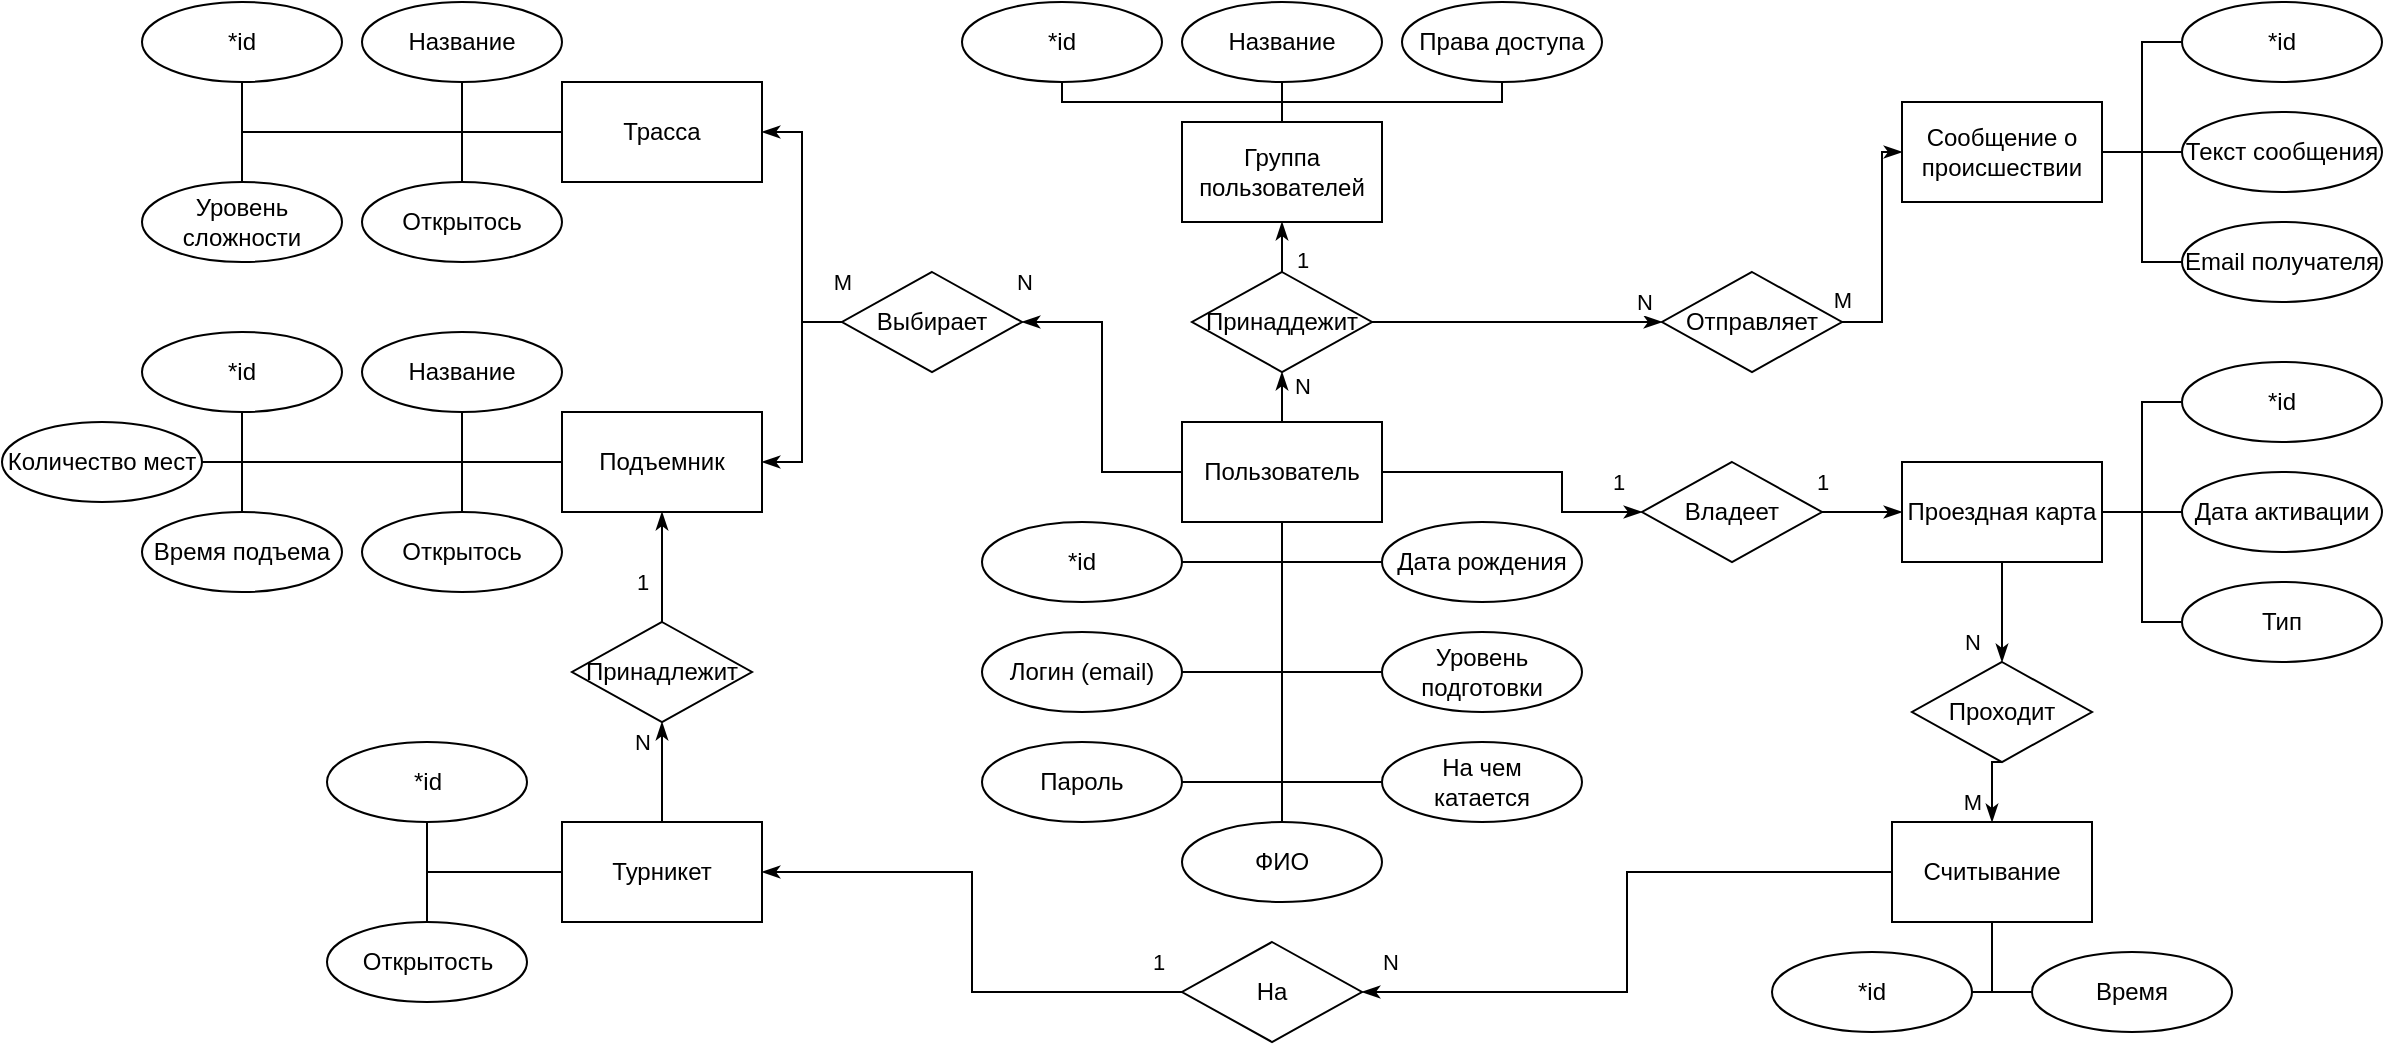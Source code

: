 <mxfile version="16.5.1" type="device"><diagram id="PESHJk0Tjmy3aJfwZxua" name="unauthorized"><mxGraphModel dx="1547" dy="880" grid="1" gridSize="10" guides="1" tooltips="1" connect="1" arrows="1" fold="1" page="1" pageScale="1" pageWidth="827" pageHeight="1169" math="0" shadow="0"><root><mxCell id="0"/><mxCell id="1" parent="0"/><mxCell id="9ehG-B5BbBiPpwgUqI0O-45" style="edgeStyle=orthogonalEdgeStyle;rounded=0;orthogonalLoop=1;jettySize=auto;html=1;entryX=0;entryY=0.5;entryDx=0;entryDy=0;endArrow=none;endFill=0;" edge="1" parent="1" source="9ehG-B5BbBiPpwgUqI0O-1" target="9ehG-B5BbBiPpwgUqI0O-16"><mxGeometry relative="1" as="geometry"/></mxCell><mxCell id="9ehG-B5BbBiPpwgUqI0O-111" style="edgeStyle=orthogonalEdgeStyle;rounded=0;orthogonalLoop=1;jettySize=auto;html=1;entryX=0.5;entryY=0;entryDx=0;entryDy=0;startArrow=none;startFill=0;endArrow=classicThin;endFill=1;" edge="1" parent="1" source="9ehG-B5BbBiPpwgUqI0O-1" target="9ehG-B5BbBiPpwgUqI0O-12"><mxGeometry relative="1" as="geometry"/></mxCell><mxCell id="9ehG-B5BbBiPpwgUqI0O-112" value="N" style="edgeLabel;html=1;align=center;verticalAlign=middle;resizable=0;points=[];" vertex="1" connectable="0" parent="9ehG-B5BbBiPpwgUqI0O-111"><mxGeometry x="-0.8" y="2" relative="1" as="geometry"><mxPoint x="-17" y="35" as="offset"/></mxGeometry></mxCell><mxCell id="9ehG-B5BbBiPpwgUqI0O-1" value="Проездная карта" style="rounded=0;whiteSpace=wrap;html=1;" vertex="1" parent="1"><mxGeometry x="670" y="300" width="100" height="50" as="geometry"/></mxCell><mxCell id="9ehG-B5BbBiPpwgUqI0O-32" style="edgeStyle=orthogonalEdgeStyle;rounded=0;orthogonalLoop=1;jettySize=auto;html=1;entryX=0.5;entryY=0;entryDx=0;entryDy=0;endArrow=none;endFill=0;" edge="1" parent="1" source="9ehG-B5BbBiPpwgUqI0O-2" target="9ehG-B5BbBiPpwgUqI0O-27"><mxGeometry relative="1" as="geometry"/></mxCell><mxCell id="9ehG-B5BbBiPpwgUqI0O-93" style="edgeStyle=orthogonalEdgeStyle;rounded=0;orthogonalLoop=1;jettySize=auto;html=1;entryX=0.5;entryY=1;entryDx=0;entryDy=0;endArrow=classicThin;endFill=1;" edge="1" parent="1" source="9ehG-B5BbBiPpwgUqI0O-2" target="9ehG-B5BbBiPpwgUqI0O-19"><mxGeometry relative="1" as="geometry"/></mxCell><mxCell id="9ehG-B5BbBiPpwgUqI0O-94" value="N" style="edgeLabel;html=1;align=center;verticalAlign=middle;resizable=0;points=[];" vertex="1" connectable="0" parent="9ehG-B5BbBiPpwgUqI0O-93"><mxGeometry x="0.758" relative="1" as="geometry"><mxPoint x="10" as="offset"/></mxGeometry></mxCell><mxCell id="9ehG-B5BbBiPpwgUqI0O-101" style="edgeStyle=orthogonalEdgeStyle;rounded=0;orthogonalLoop=1;jettySize=auto;html=1;entryX=0;entryY=0.5;entryDx=0;entryDy=0;endArrow=classicThin;endFill=1;" edge="1" parent="1" source="9ehG-B5BbBiPpwgUqI0O-2" target="9ehG-B5BbBiPpwgUqI0O-7"><mxGeometry relative="1" as="geometry"><Array as="points"><mxPoint x="500" y="305"/><mxPoint x="500" y="325"/></Array></mxGeometry></mxCell><mxCell id="9ehG-B5BbBiPpwgUqI0O-102" value="1" style="edgeLabel;html=1;align=center;verticalAlign=middle;resizable=0;points=[];" vertex="1" connectable="0" parent="9ehG-B5BbBiPpwgUqI0O-101"><mxGeometry x="0.836" y="-1" relative="1" as="geometry"><mxPoint y="-16" as="offset"/></mxGeometry></mxCell><mxCell id="9ehG-B5BbBiPpwgUqI0O-104" value="N" style="edgeStyle=orthogonalEdgeStyle;rounded=0;orthogonalLoop=1;jettySize=auto;html=1;exitX=0;exitY=0.5;exitDx=0;exitDy=0;entryX=1;entryY=0.5;entryDx=0;entryDy=0;endArrow=classicThin;endFill=1;" edge="1" parent="1" source="9ehG-B5BbBiPpwgUqI0O-2" target="9ehG-B5BbBiPpwgUqI0O-8"><mxGeometry x="1" y="-20" relative="1" as="geometry"><mxPoint x="1" as="offset"/></mxGeometry></mxCell><mxCell id="9ehG-B5BbBiPpwgUqI0O-2" value="Пользователь" style="rounded=0;whiteSpace=wrap;html=1;" vertex="1" parent="1"><mxGeometry x="310" y="280" width="100" height="50" as="geometry"/></mxCell><mxCell id="9ehG-B5BbBiPpwgUqI0O-64" style="edgeStyle=orthogonalEdgeStyle;rounded=0;orthogonalLoop=1;jettySize=auto;html=1;exitX=0;exitY=0.5;exitDx=0;exitDy=0;entryX=0.5;entryY=1;entryDx=0;entryDy=0;endArrow=none;endFill=0;" edge="1" parent="1" source="9ehG-B5BbBiPpwgUqI0O-3" target="9ehG-B5BbBiPpwgUqI0O-59"><mxGeometry relative="1" as="geometry"/></mxCell><mxCell id="9ehG-B5BbBiPpwgUqI0O-3" value="Трасса" style="rounded=0;whiteSpace=wrap;html=1;" vertex="1" parent="1"><mxGeometry y="110" width="100" height="50" as="geometry"/></mxCell><mxCell id="9ehG-B5BbBiPpwgUqI0O-79" style="edgeStyle=orthogonalEdgeStyle;rounded=0;orthogonalLoop=1;jettySize=auto;html=1;exitX=0;exitY=0.5;exitDx=0;exitDy=0;entryX=1;entryY=0.5;entryDx=0;entryDy=0;endArrow=none;endFill=0;" edge="1" parent="1"><mxGeometry relative="1" as="geometry"><mxPoint x="20" y="300" as="sourcePoint"/><mxPoint x="-220.0" y="300" as="targetPoint"/></mxGeometry></mxCell><mxCell id="9ehG-B5BbBiPpwgUqI0O-4" value="Подъемник" style="rounded=0;whiteSpace=wrap;html=1;" vertex="1" parent="1"><mxGeometry y="275" width="100" height="50" as="geometry"/></mxCell><mxCell id="9ehG-B5BbBiPpwgUqI0O-108" style="edgeStyle=orthogonalEdgeStyle;rounded=0;orthogonalLoop=1;jettySize=auto;html=1;entryX=0.5;entryY=1;entryDx=0;entryDy=0;startArrow=none;startFill=0;endArrow=none;endFill=0;" edge="1" parent="1" source="9ehG-B5BbBiPpwgUqI0O-5" target="9ehG-B5BbBiPpwgUqI0O-88"><mxGeometry relative="1" as="geometry"/></mxCell><mxCell id="9ehG-B5BbBiPpwgUqI0O-118" value="M" style="edgeStyle=orthogonalEdgeStyle;rounded=0;orthogonalLoop=1;jettySize=auto;html=1;entryX=0.5;entryY=1;entryDx=0;entryDy=0;startArrow=none;startFill=0;endArrow=classicThin;endFill=1;" edge="1" parent="1" source="9ehG-B5BbBiPpwgUqI0O-5" target="9ehG-B5BbBiPpwgUqI0O-11"><mxGeometry x="1" y="28" relative="1" as="geometry"><mxPoint x="8" y="-19" as="offset"/></mxGeometry></mxCell><mxCell id="9ehG-B5BbBiPpwgUqI0O-119" value="N" style="edgeLabel;html=1;align=center;verticalAlign=middle;resizable=0;points=[];" vertex="1" connectable="0" parent="9ehG-B5BbBiPpwgUqI0O-118"><mxGeometry x="0.141" y="2" relative="1" as="geometry"><mxPoint x="-8" y="-12" as="offset"/></mxGeometry></mxCell><mxCell id="9ehG-B5BbBiPpwgUqI0O-5" value="Турникет" style="rounded=0;whiteSpace=wrap;html=1;" vertex="1" parent="1"><mxGeometry y="480" width="100" height="50" as="geometry"/></mxCell><mxCell id="9ehG-B5BbBiPpwgUqI0O-84" style="edgeStyle=orthogonalEdgeStyle;rounded=0;orthogonalLoop=1;jettySize=auto;html=1;entryX=0;entryY=0.5;entryDx=0;entryDy=0;endArrow=none;endFill=0;" edge="1" parent="1" source="9ehG-B5BbBiPpwgUqI0O-6" target="9ehG-B5BbBiPpwgUqI0O-82"><mxGeometry relative="1" as="geometry"/></mxCell><mxCell id="9ehG-B5BbBiPpwgUqI0O-115" style="edgeStyle=orthogonalEdgeStyle;rounded=0;orthogonalLoop=1;jettySize=auto;html=1;entryX=1;entryY=0.5;entryDx=0;entryDy=0;startArrow=none;startFill=0;endArrow=classicThin;endFill=1;" edge="1" parent="1" source="9ehG-B5BbBiPpwgUqI0O-6" target="9ehG-B5BbBiPpwgUqI0O-13"><mxGeometry relative="1" as="geometry"/></mxCell><mxCell id="9ehG-B5BbBiPpwgUqI0O-116" value="N" style="edgeLabel;html=1;align=center;verticalAlign=middle;resizable=0;points=[];" vertex="1" connectable="0" parent="9ehG-B5BbBiPpwgUqI0O-115"><mxGeometry x="0.862" y="-1" relative="1" as="geometry"><mxPoint x="-9" y="-14" as="offset"/></mxGeometry></mxCell><mxCell id="9ehG-B5BbBiPpwgUqI0O-6" value="Считывание" style="rounded=0;whiteSpace=wrap;html=1;" vertex="1" parent="1"><mxGeometry x="665" y="480" width="100" height="50" as="geometry"/></mxCell><mxCell id="9ehG-B5BbBiPpwgUqI0O-103" value="1" style="edgeStyle=orthogonalEdgeStyle;rounded=0;orthogonalLoop=1;jettySize=auto;html=1;entryX=0;entryY=0.5;entryDx=0;entryDy=0;endArrow=classicThin;endFill=1;" edge="1" parent="1" source="9ehG-B5BbBiPpwgUqI0O-7" target="9ehG-B5BbBiPpwgUqI0O-1"><mxGeometry x="-1" y="15" relative="1" as="geometry"><mxPoint as="offset"/></mxGeometry></mxCell><mxCell id="9ehG-B5BbBiPpwgUqI0O-7" value="Владеет" style="rhombus;whiteSpace=wrap;html=1;" vertex="1" parent="1"><mxGeometry x="540" y="300" width="90" height="50" as="geometry"/></mxCell><mxCell id="9ehG-B5BbBiPpwgUqI0O-105" value="M" style="edgeStyle=orthogonalEdgeStyle;rounded=0;orthogonalLoop=1;jettySize=auto;html=1;exitX=0;exitY=0.5;exitDx=0;exitDy=0;entryX=1;entryY=0.5;entryDx=0;entryDy=0;endArrow=classicThin;endFill=1;" edge="1" parent="1" source="9ehG-B5BbBiPpwgUqI0O-8" target="9ehG-B5BbBiPpwgUqI0O-3"><mxGeometry x="-0.407" y="-20" relative="1" as="geometry"><mxPoint as="offset"/></mxGeometry></mxCell><mxCell id="9ehG-B5BbBiPpwgUqI0O-106" style="edgeStyle=orthogonalEdgeStyle;rounded=0;orthogonalLoop=1;jettySize=auto;html=1;entryX=1;entryY=0.5;entryDx=0;entryDy=0;endArrow=classicThin;endFill=1;" edge="1" parent="1" source="9ehG-B5BbBiPpwgUqI0O-8" target="9ehG-B5BbBiPpwgUqI0O-4"><mxGeometry relative="1" as="geometry"/></mxCell><mxCell id="9ehG-B5BbBiPpwgUqI0O-8" value="Выбирает" style="rhombus;whiteSpace=wrap;html=1;" vertex="1" parent="1"><mxGeometry x="140" y="205" width="90" height="50" as="geometry"/></mxCell><mxCell id="9ehG-B5BbBiPpwgUqI0O-56" style="edgeStyle=orthogonalEdgeStyle;rounded=0;orthogonalLoop=1;jettySize=auto;html=1;endArrow=none;endFill=0;" edge="1" parent="1" source="9ehG-B5BbBiPpwgUqI0O-9"><mxGeometry relative="1" as="geometry"><mxPoint x="790" y="145" as="targetPoint"/></mxGeometry></mxCell><mxCell id="9ehG-B5BbBiPpwgUqI0O-9" value="Сообщение о происшествии" style="rounded=0;whiteSpace=wrap;html=1;" vertex="1" parent="1"><mxGeometry x="670" y="120" width="100" height="50" as="geometry"/></mxCell><mxCell id="9ehG-B5BbBiPpwgUqI0O-99" style="edgeStyle=orthogonalEdgeStyle;rounded=0;orthogonalLoop=1;jettySize=auto;html=1;entryX=0;entryY=0.5;entryDx=0;entryDy=0;endArrow=classicThin;endFill=1;" edge="1" parent="1" source="9ehG-B5BbBiPpwgUqI0O-10" target="9ehG-B5BbBiPpwgUqI0O-9"><mxGeometry relative="1" as="geometry"><Array as="points"><mxPoint x="660" y="230"/><mxPoint x="660" y="145"/></Array></mxGeometry></mxCell><mxCell id="9ehG-B5BbBiPpwgUqI0O-100" value="M" style="edgeLabel;html=1;align=center;verticalAlign=middle;resizable=0;points=[];" vertex="1" connectable="0" parent="9ehG-B5BbBiPpwgUqI0O-99"><mxGeometry x="0.446" y="-2" relative="1" as="geometry"><mxPoint x="-22" y="52" as="offset"/></mxGeometry></mxCell><mxCell id="9ehG-B5BbBiPpwgUqI0O-10" value="Отправляет" style="rhombus;whiteSpace=wrap;html=1;" vertex="1" parent="1"><mxGeometry x="550" y="205" width="90" height="50" as="geometry"/></mxCell><mxCell id="9ehG-B5BbBiPpwgUqI0O-120" value="1" style="edgeStyle=orthogonalEdgeStyle;rounded=0;orthogonalLoop=1;jettySize=auto;html=1;exitX=0.5;exitY=0;exitDx=0;exitDy=0;entryX=0.5;entryY=1;entryDx=0;entryDy=0;startArrow=none;startFill=0;endArrow=classicThin;endFill=1;" edge="1" parent="1" source="9ehG-B5BbBiPpwgUqI0O-11" target="9ehG-B5BbBiPpwgUqI0O-4"><mxGeometry x="-0.273" y="10" relative="1" as="geometry"><mxPoint as="offset"/></mxGeometry></mxCell><mxCell id="9ehG-B5BbBiPpwgUqI0O-11" value="Принадлежит" style="rhombus;whiteSpace=wrap;html=1;" vertex="1" parent="1"><mxGeometry x="5" y="380" width="90" height="50" as="geometry"/></mxCell><mxCell id="9ehG-B5BbBiPpwgUqI0O-113" style="edgeStyle=orthogonalEdgeStyle;rounded=0;orthogonalLoop=1;jettySize=auto;html=1;exitX=0.5;exitY=1;exitDx=0;exitDy=0;entryX=0.5;entryY=0;entryDx=0;entryDy=0;startArrow=none;startFill=0;endArrow=classicThin;endFill=1;" edge="1" parent="1" source="9ehG-B5BbBiPpwgUqI0O-12" target="9ehG-B5BbBiPpwgUqI0O-6"><mxGeometry relative="1" as="geometry"/></mxCell><mxCell id="9ehG-B5BbBiPpwgUqI0O-114" value="M" style="edgeLabel;html=1;align=center;verticalAlign=middle;resizable=0;points=[];" vertex="1" connectable="0" parent="9ehG-B5BbBiPpwgUqI0O-113"><mxGeometry x="0.039" y="1" relative="1" as="geometry"><mxPoint x="-11" y="7" as="offset"/></mxGeometry></mxCell><mxCell id="9ehG-B5BbBiPpwgUqI0O-12" value="Проходит" style="rhombus;whiteSpace=wrap;html=1;" vertex="1" parent="1"><mxGeometry x="675" y="400" width="90" height="50" as="geometry"/></mxCell><mxCell id="9ehG-B5BbBiPpwgUqI0O-117" value="1" style="edgeStyle=orthogonalEdgeStyle;rounded=0;orthogonalLoop=1;jettySize=auto;html=1;exitX=0;exitY=0.5;exitDx=0;exitDy=0;startArrow=none;startFill=0;endArrow=classicThin;endFill=1;entryX=1;entryY=0.5;entryDx=0;entryDy=0;" edge="1" parent="1" source="9ehG-B5BbBiPpwgUqI0O-13" target="9ehG-B5BbBiPpwgUqI0O-5"><mxGeometry x="-0.905" y="-15" relative="1" as="geometry"><mxPoint x="100" y="565.588" as="targetPoint"/><mxPoint x="1" as="offset"/></mxGeometry></mxCell><mxCell id="9ehG-B5BbBiPpwgUqI0O-13" value="На" style="rhombus;whiteSpace=wrap;html=1;" vertex="1" parent="1"><mxGeometry x="310" y="540" width="90" height="50" as="geometry"/></mxCell><mxCell id="9ehG-B5BbBiPpwgUqI0O-47" style="edgeStyle=orthogonalEdgeStyle;rounded=0;orthogonalLoop=1;jettySize=auto;html=1;exitX=0;exitY=0.5;exitDx=0;exitDy=0;endArrow=none;endFill=0;" edge="1" parent="1" source="9ehG-B5BbBiPpwgUqI0O-15"><mxGeometry relative="1" as="geometry"><mxPoint x="790" y="330" as="targetPoint"/></mxGeometry></mxCell><mxCell id="9ehG-B5BbBiPpwgUqI0O-15" value="*id" style="ellipse;whiteSpace=wrap;html=1;" vertex="1" parent="1"><mxGeometry x="810" y="250" width="100" height="40" as="geometry"/></mxCell><mxCell id="9ehG-B5BbBiPpwgUqI0O-16" value="Дата активации" style="ellipse;whiteSpace=wrap;html=1;" vertex="1" parent="1"><mxGeometry x="810" y="305" width="100" height="40" as="geometry"/></mxCell><mxCell id="9ehG-B5BbBiPpwgUqI0O-48" style="edgeStyle=orthogonalEdgeStyle;rounded=0;orthogonalLoop=1;jettySize=auto;html=1;endArrow=none;endFill=0;" edge="1" parent="1" source="9ehG-B5BbBiPpwgUqI0O-17"><mxGeometry relative="1" as="geometry"><mxPoint x="790" y="330" as="targetPoint"/></mxGeometry></mxCell><mxCell id="9ehG-B5BbBiPpwgUqI0O-17" value="Тип" style="ellipse;whiteSpace=wrap;html=1;" vertex="1" parent="1"><mxGeometry x="810" y="360" width="100" height="40" as="geometry"/></mxCell><mxCell id="9ehG-B5BbBiPpwgUqI0O-41" style="edgeStyle=orthogonalEdgeStyle;rounded=0;orthogonalLoop=1;jettySize=auto;html=1;entryX=0.5;entryY=1;entryDx=0;entryDy=0;endArrow=none;endFill=0;" edge="1" parent="1" source="9ehG-B5BbBiPpwgUqI0O-18" target="9ehG-B5BbBiPpwgUqI0O-21"><mxGeometry relative="1" as="geometry"/></mxCell><mxCell id="9ehG-B5BbBiPpwgUqI0O-18" value="Группа пользователей" style="rounded=0;whiteSpace=wrap;html=1;" vertex="1" parent="1"><mxGeometry x="310" y="130" width="100" height="50" as="geometry"/></mxCell><mxCell id="9ehG-B5BbBiPpwgUqI0O-95" style="edgeStyle=orthogonalEdgeStyle;rounded=0;orthogonalLoop=1;jettySize=auto;html=1;entryX=0.5;entryY=1;entryDx=0;entryDy=0;endArrow=classicThin;endFill=1;" edge="1" parent="1" source="9ehG-B5BbBiPpwgUqI0O-19" target="9ehG-B5BbBiPpwgUqI0O-18"><mxGeometry relative="1" as="geometry"/></mxCell><mxCell id="9ehG-B5BbBiPpwgUqI0O-96" value="1" style="edgeLabel;html=1;align=center;verticalAlign=middle;resizable=0;points=[];" vertex="1" connectable="0" parent="9ehG-B5BbBiPpwgUqI0O-95"><mxGeometry x="0.811" relative="1" as="geometry"><mxPoint x="10" y="14" as="offset"/></mxGeometry></mxCell><mxCell id="9ehG-B5BbBiPpwgUqI0O-97" style="edgeStyle=orthogonalEdgeStyle;rounded=0;orthogonalLoop=1;jettySize=auto;html=1;endArrow=classicThin;endFill=1;" edge="1" parent="1" source="9ehG-B5BbBiPpwgUqI0O-19" target="9ehG-B5BbBiPpwgUqI0O-10"><mxGeometry relative="1" as="geometry"/></mxCell><mxCell id="9ehG-B5BbBiPpwgUqI0O-98" value="N" style="edgeLabel;html=1;align=center;verticalAlign=middle;resizable=0;points=[];" vertex="1" connectable="0" parent="9ehG-B5BbBiPpwgUqI0O-97"><mxGeometry x="0.704" y="-2" relative="1" as="geometry"><mxPoint x="12" y="-12" as="offset"/></mxGeometry></mxCell><mxCell id="9ehG-B5BbBiPpwgUqI0O-19" value="Принаддежит" style="rhombus;whiteSpace=wrap;html=1;" vertex="1" parent="1"><mxGeometry x="315" y="205" width="90" height="50" as="geometry"/></mxCell><mxCell id="9ehG-B5BbBiPpwgUqI0O-43" style="edgeStyle=orthogonalEdgeStyle;rounded=0;orthogonalLoop=1;jettySize=auto;html=1;endArrow=none;endFill=0;" edge="1" parent="1" source="9ehG-B5BbBiPpwgUqI0O-20"><mxGeometry relative="1" as="geometry"><mxPoint x="360" y="120" as="targetPoint"/><Array as="points"><mxPoint x="250" y="120"/></Array></mxGeometry></mxCell><mxCell id="9ehG-B5BbBiPpwgUqI0O-20" value="*id" style="ellipse;whiteSpace=wrap;html=1;" vertex="1" parent="1"><mxGeometry x="200" y="70" width="100" height="40" as="geometry"/></mxCell><mxCell id="9ehG-B5BbBiPpwgUqI0O-21" value="Название" style="ellipse;whiteSpace=wrap;html=1;" vertex="1" parent="1"><mxGeometry x="310" y="70" width="100" height="40" as="geometry"/></mxCell><mxCell id="9ehG-B5BbBiPpwgUqI0O-42" style="edgeStyle=orthogonalEdgeStyle;rounded=0;orthogonalLoop=1;jettySize=auto;html=1;exitX=0.5;exitY=1;exitDx=0;exitDy=0;endArrow=none;endFill=0;" edge="1" parent="1" source="9ehG-B5BbBiPpwgUqI0O-22"><mxGeometry relative="1" as="geometry"><mxPoint x="360" y="120" as="targetPoint"/><Array as="points"><mxPoint x="470" y="120"/></Array></mxGeometry></mxCell><mxCell id="9ehG-B5BbBiPpwgUqI0O-22" value="Права доступа" style="ellipse;whiteSpace=wrap;html=1;" vertex="1" parent="1"><mxGeometry x="420" y="70" width="100" height="40" as="geometry"/></mxCell><mxCell id="9ehG-B5BbBiPpwgUqI0O-35" style="edgeStyle=orthogonalEdgeStyle;rounded=0;orthogonalLoop=1;jettySize=auto;html=1;exitX=1;exitY=0.5;exitDx=0;exitDy=0;endArrow=none;endFill=0;" edge="1" parent="1" source="9ehG-B5BbBiPpwgUqI0O-24"><mxGeometry relative="1" as="geometry"><mxPoint x="360" y="350" as="targetPoint"/></mxGeometry></mxCell><mxCell id="9ehG-B5BbBiPpwgUqI0O-24" value="*id" style="ellipse;whiteSpace=wrap;html=1;" vertex="1" parent="1"><mxGeometry x="210" y="330" width="100" height="40" as="geometry"/></mxCell><mxCell id="9ehG-B5BbBiPpwgUqI0O-36" style="edgeStyle=orthogonalEdgeStyle;rounded=0;orthogonalLoop=1;jettySize=auto;html=1;endArrow=none;endFill=0;" edge="1" parent="1" source="9ehG-B5BbBiPpwgUqI0O-25"><mxGeometry relative="1" as="geometry"><mxPoint x="360" y="405" as="targetPoint"/></mxGeometry></mxCell><mxCell id="9ehG-B5BbBiPpwgUqI0O-25" value="Логин (email)" style="ellipse;whiteSpace=wrap;html=1;" vertex="1" parent="1"><mxGeometry x="210" y="385" width="100" height="40" as="geometry"/></mxCell><mxCell id="9ehG-B5BbBiPpwgUqI0O-38" style="edgeStyle=orthogonalEdgeStyle;rounded=0;orthogonalLoop=1;jettySize=auto;html=1;endArrow=none;endFill=0;" edge="1" parent="1" source="9ehG-B5BbBiPpwgUqI0O-26"><mxGeometry relative="1" as="geometry"><mxPoint x="360" y="460" as="targetPoint"/></mxGeometry></mxCell><mxCell id="9ehG-B5BbBiPpwgUqI0O-26" value="Пароль" style="ellipse;whiteSpace=wrap;html=1;" vertex="1" parent="1"><mxGeometry x="210" y="440" width="100" height="40" as="geometry"/></mxCell><mxCell id="9ehG-B5BbBiPpwgUqI0O-27" value="ФИО" style="ellipse;whiteSpace=wrap;html=1;" vertex="1" parent="1"><mxGeometry x="310" y="480" width="100" height="40" as="geometry"/></mxCell><mxCell id="9ehG-B5BbBiPpwgUqI0O-34" style="edgeStyle=orthogonalEdgeStyle;rounded=0;orthogonalLoop=1;jettySize=auto;html=1;exitX=0;exitY=0.5;exitDx=0;exitDy=0;endArrow=none;endFill=0;" edge="1" parent="1" source="9ehG-B5BbBiPpwgUqI0O-28"><mxGeometry relative="1" as="geometry"><mxPoint x="360" y="350" as="targetPoint"/></mxGeometry></mxCell><mxCell id="9ehG-B5BbBiPpwgUqI0O-28" value="Дата рождения" style="ellipse;whiteSpace=wrap;html=1;" vertex="1" parent="1"><mxGeometry x="410" y="330" width="100" height="40" as="geometry"/></mxCell><mxCell id="9ehG-B5BbBiPpwgUqI0O-37" style="edgeStyle=orthogonalEdgeStyle;rounded=0;orthogonalLoop=1;jettySize=auto;html=1;endArrow=none;endFill=0;" edge="1" parent="1" source="9ehG-B5BbBiPpwgUqI0O-29"><mxGeometry relative="1" as="geometry"><mxPoint x="360" y="405" as="targetPoint"/></mxGeometry></mxCell><mxCell id="9ehG-B5BbBiPpwgUqI0O-29" value="Уровень подготовки" style="ellipse;whiteSpace=wrap;html=1;" vertex="1" parent="1"><mxGeometry x="410" y="385" width="100" height="40" as="geometry"/></mxCell><mxCell id="9ehG-B5BbBiPpwgUqI0O-39" style="edgeStyle=orthogonalEdgeStyle;rounded=0;orthogonalLoop=1;jettySize=auto;html=1;endArrow=none;endFill=0;" edge="1" parent="1" source="9ehG-B5BbBiPpwgUqI0O-30"><mxGeometry relative="1" as="geometry"><mxPoint x="360" y="460" as="targetPoint"/></mxGeometry></mxCell><mxCell id="9ehG-B5BbBiPpwgUqI0O-30" value="На чем &lt;br&gt;катается" style="ellipse;whiteSpace=wrap;html=1;" vertex="1" parent="1"><mxGeometry x="410" y="440" width="100" height="40" as="geometry"/></mxCell><mxCell id="9ehG-B5BbBiPpwgUqI0O-50" style="edgeStyle=orthogonalEdgeStyle;rounded=0;orthogonalLoop=1;jettySize=auto;html=1;exitX=0;exitY=0.5;exitDx=0;exitDy=0;endArrow=none;endFill=0;" edge="1" parent="1" source="9ehG-B5BbBiPpwgUqI0O-51"><mxGeometry relative="1" as="geometry"><mxPoint x="790" y="130" as="targetPoint"/></mxGeometry></mxCell><mxCell id="9ehG-B5BbBiPpwgUqI0O-51" value="*id" style="ellipse;whiteSpace=wrap;html=1;" vertex="1" parent="1"><mxGeometry x="810" y="70" width="100" height="40" as="geometry"/></mxCell><mxCell id="9ehG-B5BbBiPpwgUqI0O-57" style="edgeStyle=orthogonalEdgeStyle;rounded=0;orthogonalLoop=1;jettySize=auto;html=1;endArrow=none;endFill=0;" edge="1" parent="1" source="9ehG-B5BbBiPpwgUqI0O-52"><mxGeometry relative="1" as="geometry"><mxPoint x="790" y="125" as="targetPoint"/></mxGeometry></mxCell><mxCell id="9ehG-B5BbBiPpwgUqI0O-52" value="Текст сообщения" style="ellipse;whiteSpace=wrap;html=1;" vertex="1" parent="1"><mxGeometry x="810" y="125" width="100" height="40" as="geometry"/></mxCell><mxCell id="9ehG-B5BbBiPpwgUqI0O-58" style="edgeStyle=orthogonalEdgeStyle;rounded=0;orthogonalLoop=1;jettySize=auto;html=1;endArrow=none;endFill=0;" edge="1" parent="1" source="9ehG-B5BbBiPpwgUqI0O-55"><mxGeometry relative="1" as="geometry"><mxPoint x="790" y="140" as="targetPoint"/></mxGeometry></mxCell><mxCell id="9ehG-B5BbBiPpwgUqI0O-55" value="Email получателя" style="ellipse;whiteSpace=wrap;html=1;" vertex="1" parent="1"><mxGeometry x="810" y="180" width="100" height="40" as="geometry"/></mxCell><mxCell id="9ehG-B5BbBiPpwgUqI0O-59" value="*id" style="ellipse;whiteSpace=wrap;html=1;" vertex="1" parent="1"><mxGeometry x="-210" y="70" width="100" height="40" as="geometry"/></mxCell><mxCell id="9ehG-B5BbBiPpwgUqI0O-69" style="edgeStyle=orthogonalEdgeStyle;rounded=0;orthogonalLoop=1;jettySize=auto;html=1;endArrow=none;endFill=0;" edge="1" parent="1" source="9ehG-B5BbBiPpwgUqI0O-60"><mxGeometry relative="1" as="geometry"><mxPoint x="-50" y="140" as="targetPoint"/></mxGeometry></mxCell><mxCell id="9ehG-B5BbBiPpwgUqI0O-60" value="Название" style="ellipse;whiteSpace=wrap;html=1;" vertex="1" parent="1"><mxGeometry x="-100" y="70" width="100" height="40" as="geometry"/></mxCell><mxCell id="9ehG-B5BbBiPpwgUqI0O-68" style="edgeStyle=orthogonalEdgeStyle;rounded=0;orthogonalLoop=1;jettySize=auto;html=1;endArrow=none;endFill=0;" edge="1" parent="1" source="9ehG-B5BbBiPpwgUqI0O-61"><mxGeometry relative="1" as="geometry"><mxPoint x="-160" y="130" as="targetPoint"/></mxGeometry></mxCell><mxCell id="9ehG-B5BbBiPpwgUqI0O-61" value="Уровень сложности" style="ellipse;whiteSpace=wrap;html=1;" vertex="1" parent="1"><mxGeometry x="-210" y="160" width="100" height="40" as="geometry"/></mxCell><mxCell id="9ehG-B5BbBiPpwgUqI0O-70" style="edgeStyle=orthogonalEdgeStyle;rounded=0;orthogonalLoop=1;jettySize=auto;html=1;endArrow=none;endFill=0;" edge="1" parent="1" source="9ehG-B5BbBiPpwgUqI0O-62"><mxGeometry relative="1" as="geometry"><mxPoint x="-50" y="140" as="targetPoint"/></mxGeometry></mxCell><mxCell id="9ehG-B5BbBiPpwgUqI0O-62" value="Открытось" style="ellipse;whiteSpace=wrap;html=1;" vertex="1" parent="1"><mxGeometry x="-100" y="160" width="100" height="40" as="geometry"/></mxCell><mxCell id="9ehG-B5BbBiPpwgUqI0O-71" value="*id" style="ellipse;whiteSpace=wrap;html=1;" vertex="1" parent="1"><mxGeometry x="-210" y="235" width="100" height="40" as="geometry"/></mxCell><mxCell id="9ehG-B5BbBiPpwgUqI0O-72" style="edgeStyle=orthogonalEdgeStyle;rounded=0;orthogonalLoop=1;jettySize=auto;html=1;endArrow=none;endFill=0;" edge="1" parent="1" source="9ehG-B5BbBiPpwgUqI0O-73"><mxGeometry relative="1" as="geometry"><mxPoint x="-50" y="305" as="targetPoint"/></mxGeometry></mxCell><mxCell id="9ehG-B5BbBiPpwgUqI0O-73" value="Название" style="ellipse;whiteSpace=wrap;html=1;" vertex="1" parent="1"><mxGeometry x="-100" y="235" width="100" height="40" as="geometry"/></mxCell><mxCell id="9ehG-B5BbBiPpwgUqI0O-107" style="edgeStyle=orthogonalEdgeStyle;rounded=0;orthogonalLoop=1;jettySize=auto;html=1;exitX=0.5;exitY=0;exitDx=0;exitDy=0;entryX=0.5;entryY=1;entryDx=0;entryDy=0;endArrow=none;endFill=0;startArrow=none;startFill=0;" edge="1" parent="1" source="9ehG-B5BbBiPpwgUqI0O-75" target="9ehG-B5BbBiPpwgUqI0O-71"><mxGeometry relative="1" as="geometry"/></mxCell><mxCell id="9ehG-B5BbBiPpwgUqI0O-75" value="Время подъема" style="ellipse;whiteSpace=wrap;html=1;" vertex="1" parent="1"><mxGeometry x="-210" y="325" width="100" height="40" as="geometry"/></mxCell><mxCell id="9ehG-B5BbBiPpwgUqI0O-76" style="edgeStyle=orthogonalEdgeStyle;rounded=0;orthogonalLoop=1;jettySize=auto;html=1;endArrow=none;endFill=0;" edge="1" parent="1" source="9ehG-B5BbBiPpwgUqI0O-77"><mxGeometry relative="1" as="geometry"><mxPoint x="-50" y="305" as="targetPoint"/></mxGeometry></mxCell><mxCell id="9ehG-B5BbBiPpwgUqI0O-77" value="Открытось" style="ellipse;whiteSpace=wrap;html=1;" vertex="1" parent="1"><mxGeometry x="-100" y="325" width="100" height="40" as="geometry"/></mxCell><mxCell id="9ehG-B5BbBiPpwgUqI0O-78" value="Количество мест" style="ellipse;whiteSpace=wrap;html=1;" vertex="1" parent="1"><mxGeometry x="-280" y="280" width="100" height="40" as="geometry"/></mxCell><mxCell id="9ehG-B5BbBiPpwgUqI0O-85" style="edgeStyle=orthogonalEdgeStyle;rounded=0;orthogonalLoop=1;jettySize=auto;html=1;entryX=0;entryY=0.5;entryDx=0;entryDy=0;endArrow=none;endFill=0;" edge="1" parent="1" source="9ehG-B5BbBiPpwgUqI0O-81" target="9ehG-B5BbBiPpwgUqI0O-82"><mxGeometry relative="1" as="geometry"/></mxCell><mxCell id="9ehG-B5BbBiPpwgUqI0O-81" value="*id" style="ellipse;whiteSpace=wrap;html=1;" vertex="1" parent="1"><mxGeometry x="605" y="545" width="100" height="40" as="geometry"/></mxCell><mxCell id="9ehG-B5BbBiPpwgUqI0O-82" value="Время" style="ellipse;whiteSpace=wrap;html=1;" vertex="1" parent="1"><mxGeometry x="735" y="545" width="100" height="40" as="geometry"/></mxCell><mxCell id="9ehG-B5BbBiPpwgUqI0O-110" value="" style="edgeStyle=orthogonalEdgeStyle;rounded=0;orthogonalLoop=1;jettySize=auto;html=1;startArrow=none;startFill=0;endArrow=none;endFill=0;" edge="1" parent="1" source="9ehG-B5BbBiPpwgUqI0O-88" target="9ehG-B5BbBiPpwgUqI0O-89"><mxGeometry relative="1" as="geometry"/></mxCell><mxCell id="9ehG-B5BbBiPpwgUqI0O-88" value="*id" style="ellipse;whiteSpace=wrap;html=1;" vertex="1" parent="1"><mxGeometry x="-117.5" y="440" width="100" height="40" as="geometry"/></mxCell><mxCell id="9ehG-B5BbBiPpwgUqI0O-109" style="edgeStyle=orthogonalEdgeStyle;rounded=0;orthogonalLoop=1;jettySize=auto;html=1;startArrow=none;startFill=0;endArrow=none;endFill=0;" edge="1" parent="1" source="9ehG-B5BbBiPpwgUqI0O-89"><mxGeometry relative="1" as="geometry"><mxPoint x="-67.5" y="510" as="targetPoint"/></mxGeometry></mxCell><mxCell id="9ehG-B5BbBiPpwgUqI0O-89" value="Открытость" style="ellipse;whiteSpace=wrap;html=1;" vertex="1" parent="1"><mxGeometry x="-117.5" y="530" width="100" height="40" as="geometry"/></mxCell></root></mxGraphModel></diagram></mxfile>